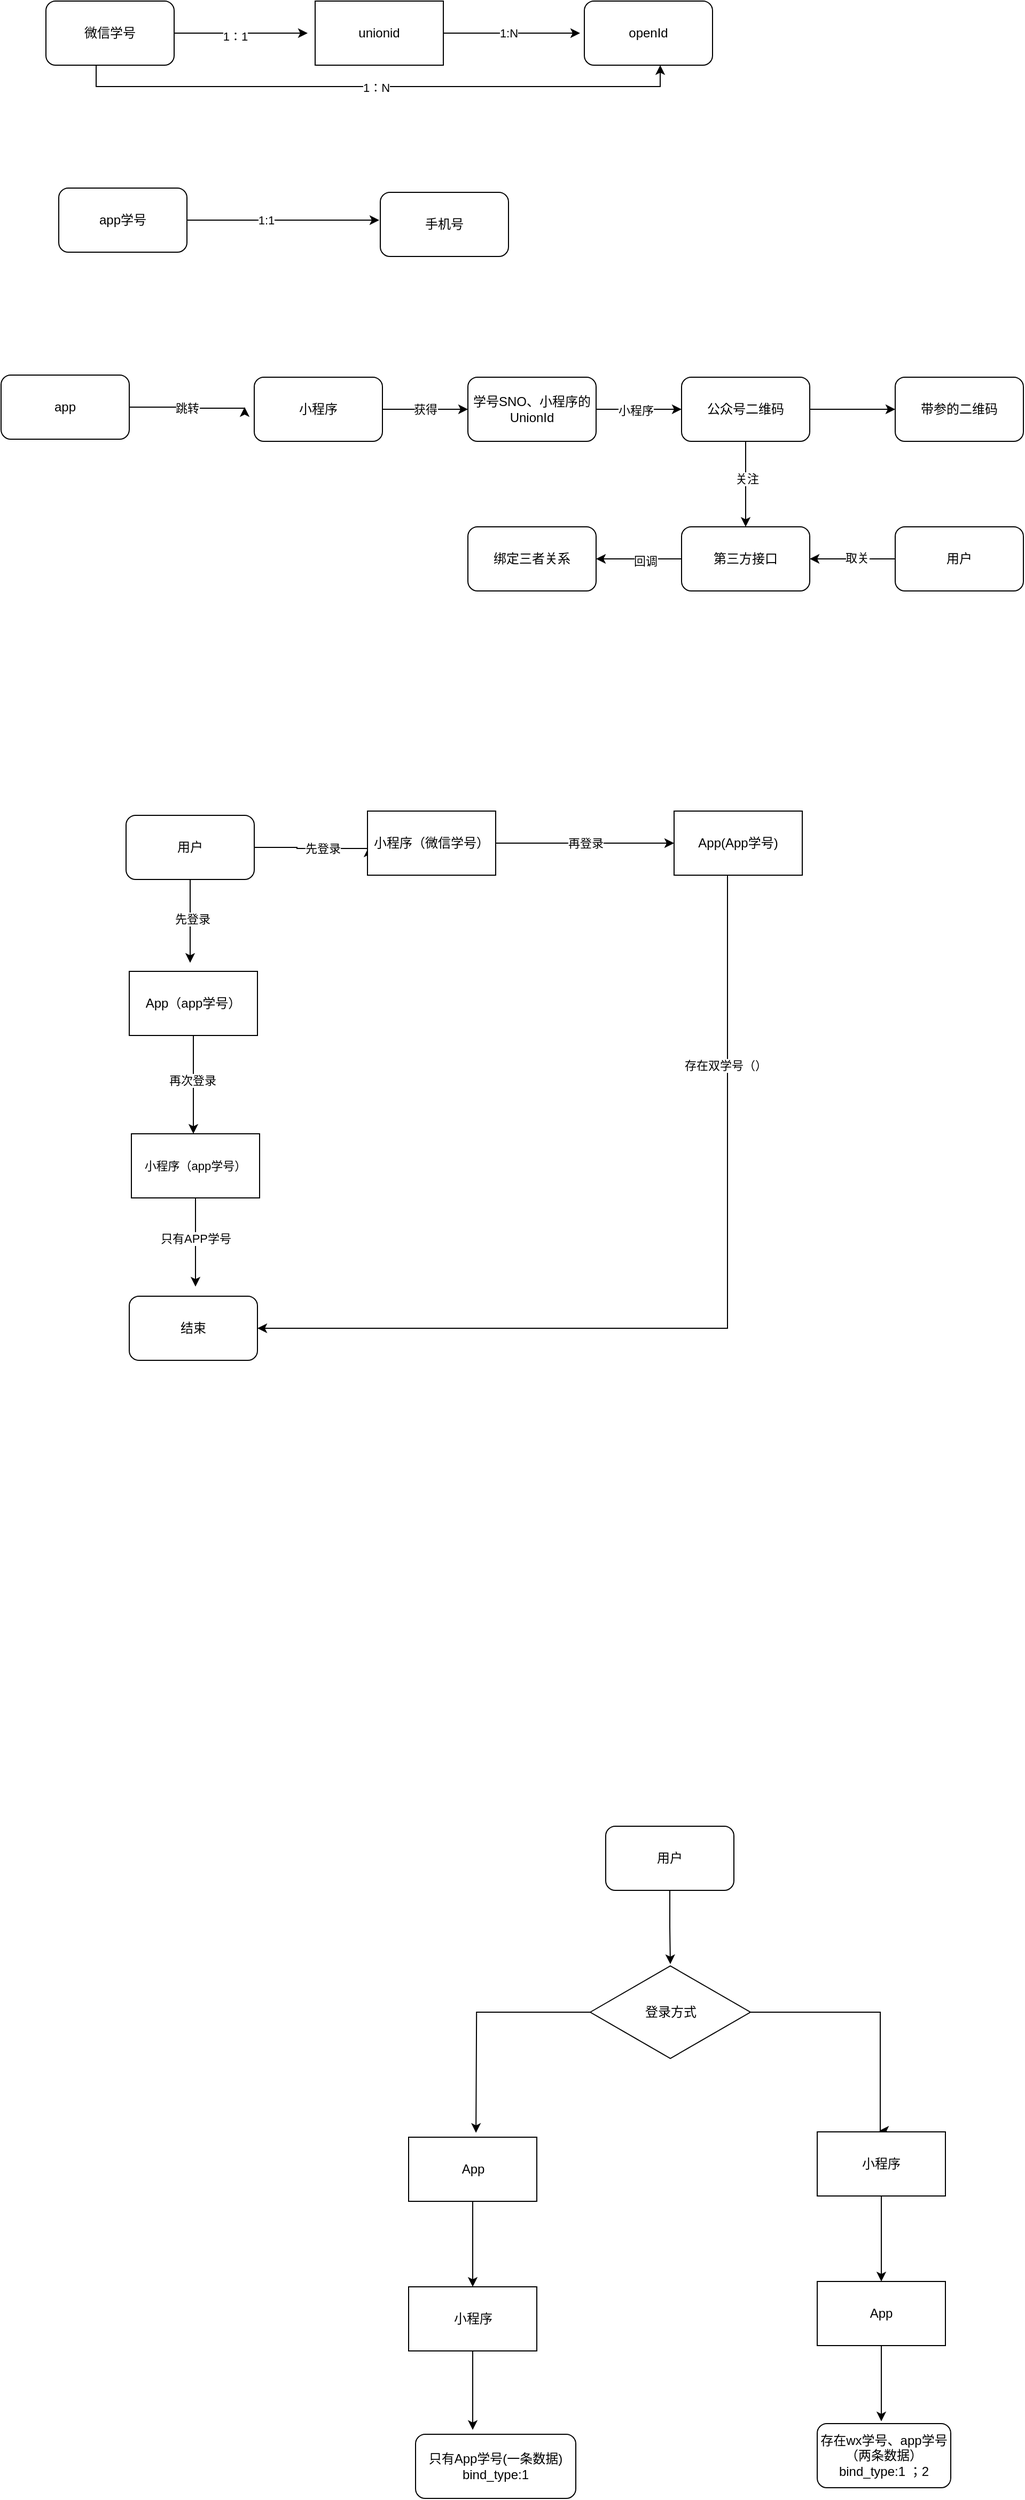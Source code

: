 <mxfile version="24.4.7" type="github">
  <diagram name="第 1 页" id="so2a-fZOwkQ3VGi0FD7v">
    <mxGraphModel dx="1114" dy="1093" grid="0" gridSize="10" guides="1" tooltips="1" connect="1" arrows="1" fold="1" page="0" pageScale="1" pageWidth="827" pageHeight="1169" math="0" shadow="0">
      <root>
        <mxCell id="0" />
        <mxCell id="1" parent="0" />
        <mxCell id="1Soqwje3NpvlHoM93TKd-3" value="跳转" style="edgeStyle=orthogonalEdgeStyle;rounded=0;orthogonalLoop=1;jettySize=auto;html=1;" edge="1" parent="1" source="1Soqwje3NpvlHoM93TKd-1">
          <mxGeometry relative="1" as="geometry">
            <mxPoint x="268" y="200" as="targetPoint" />
            <Array as="points">
              <mxPoint x="208" y="200" />
              <mxPoint x="208" y="201" />
            </Array>
          </mxGeometry>
        </mxCell>
        <mxCell id="1Soqwje3NpvlHoM93TKd-1" value="app" style="rounded=1;whiteSpace=wrap;html=1;" vertex="1" parent="1">
          <mxGeometry x="40" y="170" width="120" height="60" as="geometry" />
        </mxCell>
        <mxCell id="1Soqwje3NpvlHoM93TKd-5" value="获得" style="edgeStyle=orthogonalEdgeStyle;rounded=0;orthogonalLoop=1;jettySize=auto;html=1;" edge="1" parent="1" source="1Soqwje3NpvlHoM93TKd-2" target="1Soqwje3NpvlHoM93TKd-4">
          <mxGeometry relative="1" as="geometry" />
        </mxCell>
        <mxCell id="1Soqwje3NpvlHoM93TKd-2" value="小程序" style="rounded=1;whiteSpace=wrap;html=1;" vertex="1" parent="1">
          <mxGeometry x="277" y="172" width="120" height="60" as="geometry" />
        </mxCell>
        <mxCell id="1Soqwje3NpvlHoM93TKd-7" value="" style="edgeStyle=orthogonalEdgeStyle;rounded=0;orthogonalLoop=1;jettySize=auto;html=1;" edge="1" parent="1" source="1Soqwje3NpvlHoM93TKd-4" target="1Soqwje3NpvlHoM93TKd-6">
          <mxGeometry relative="1" as="geometry" />
        </mxCell>
        <mxCell id="1Soqwje3NpvlHoM93TKd-8" value="小程序" style="edgeLabel;html=1;align=center;verticalAlign=middle;resizable=0;points=[];" vertex="1" connectable="0" parent="1Soqwje3NpvlHoM93TKd-7">
          <mxGeometry x="-0.075" y="-1" relative="1" as="geometry">
            <mxPoint as="offset" />
          </mxGeometry>
        </mxCell>
        <mxCell id="1Soqwje3NpvlHoM93TKd-4" value="学号SNO、小程序的UnionId" style="whiteSpace=wrap;html=1;rounded=1;" vertex="1" parent="1">
          <mxGeometry x="477" y="172" width="120" height="60" as="geometry" />
        </mxCell>
        <mxCell id="1Soqwje3NpvlHoM93TKd-10" value="" style="edgeStyle=orthogonalEdgeStyle;rounded=0;orthogonalLoop=1;jettySize=auto;html=1;" edge="1" parent="1" source="1Soqwje3NpvlHoM93TKd-6" target="1Soqwje3NpvlHoM93TKd-9">
          <mxGeometry relative="1" as="geometry" />
        </mxCell>
        <mxCell id="1Soqwje3NpvlHoM93TKd-11" value="关注" style="edgeLabel;html=1;align=center;verticalAlign=middle;resizable=0;points=[];" vertex="1" connectable="0" parent="1Soqwje3NpvlHoM93TKd-10">
          <mxGeometry x="-0.125" y="1" relative="1" as="geometry">
            <mxPoint as="offset" />
          </mxGeometry>
        </mxCell>
        <mxCell id="1Soqwje3NpvlHoM93TKd-33" value="" style="edgeStyle=orthogonalEdgeStyle;rounded=0;orthogonalLoop=1;jettySize=auto;html=1;" edge="1" parent="1" source="1Soqwje3NpvlHoM93TKd-6" target="1Soqwje3NpvlHoM93TKd-32">
          <mxGeometry relative="1" as="geometry" />
        </mxCell>
        <mxCell id="1Soqwje3NpvlHoM93TKd-6" value="公众号二维码" style="whiteSpace=wrap;html=1;rounded=1;" vertex="1" parent="1">
          <mxGeometry x="677" y="172" width="120" height="60" as="geometry" />
        </mxCell>
        <mxCell id="1Soqwje3NpvlHoM93TKd-30" value="" style="edgeStyle=orthogonalEdgeStyle;rounded=0;orthogonalLoop=1;jettySize=auto;html=1;" edge="1" parent="1" source="1Soqwje3NpvlHoM93TKd-9" target="1Soqwje3NpvlHoM93TKd-29">
          <mxGeometry relative="1" as="geometry" />
        </mxCell>
        <mxCell id="1Soqwje3NpvlHoM93TKd-31" value="回调" style="edgeLabel;html=1;align=center;verticalAlign=middle;resizable=0;points=[];" vertex="1" connectable="0" parent="1Soqwje3NpvlHoM93TKd-30">
          <mxGeometry x="-0.15" y="2" relative="1" as="geometry">
            <mxPoint as="offset" />
          </mxGeometry>
        </mxCell>
        <mxCell id="1Soqwje3NpvlHoM93TKd-9" value="第三方接口" style="whiteSpace=wrap;html=1;rounded=1;" vertex="1" parent="1">
          <mxGeometry x="677" y="312" width="120" height="60" as="geometry" />
        </mxCell>
        <mxCell id="1Soqwje3NpvlHoM93TKd-15" style="edgeStyle=orthogonalEdgeStyle;rounded=0;orthogonalLoop=1;jettySize=auto;html=1;" edge="1" parent="1" source="1Soqwje3NpvlHoM93TKd-12">
          <mxGeometry relative="1" as="geometry">
            <mxPoint x="327" y="-150" as="targetPoint" />
          </mxGeometry>
        </mxCell>
        <mxCell id="1Soqwje3NpvlHoM93TKd-16" value="1：1" style="edgeLabel;html=1;align=center;verticalAlign=middle;resizable=0;points=[];" vertex="1" connectable="0" parent="1Soqwje3NpvlHoM93TKd-15">
          <mxGeometry x="-0.092" y="-3" relative="1" as="geometry">
            <mxPoint as="offset" />
          </mxGeometry>
        </mxCell>
        <mxCell id="1Soqwje3NpvlHoM93TKd-12" value="微信学号" style="rounded=1;whiteSpace=wrap;html=1;" vertex="1" parent="1">
          <mxGeometry x="82" y="-180" width="120" height="60" as="geometry" />
        </mxCell>
        <mxCell id="1Soqwje3NpvlHoM93TKd-17" style="edgeStyle=orthogonalEdgeStyle;rounded=0;orthogonalLoop=1;jettySize=auto;html=1;" edge="1" parent="1" source="1Soqwje3NpvlHoM93TKd-13">
          <mxGeometry relative="1" as="geometry">
            <mxPoint x="582" y="-150" as="targetPoint" />
          </mxGeometry>
        </mxCell>
        <mxCell id="1Soqwje3NpvlHoM93TKd-18" value="1:N" style="edgeLabel;html=1;align=center;verticalAlign=middle;resizable=0;points=[];" vertex="1" connectable="0" parent="1Soqwje3NpvlHoM93TKd-17">
          <mxGeometry x="-0.051" relative="1" as="geometry">
            <mxPoint as="offset" />
          </mxGeometry>
        </mxCell>
        <mxCell id="1Soqwje3NpvlHoM93TKd-13" value="unionid" style="rounded=0;whiteSpace=wrap;html=1;" vertex="1" parent="1">
          <mxGeometry x="334" y="-180" width="120" height="60" as="geometry" />
        </mxCell>
        <mxCell id="1Soqwje3NpvlHoM93TKd-14" value="openId" style="rounded=1;whiteSpace=wrap;html=1;" vertex="1" parent="1">
          <mxGeometry x="586" y="-180" width="120" height="60" as="geometry" />
        </mxCell>
        <mxCell id="1Soqwje3NpvlHoM93TKd-19" style="edgeStyle=orthogonalEdgeStyle;rounded=0;orthogonalLoop=1;jettySize=auto;html=1;entryX=0.592;entryY=1;entryDx=0;entryDy=0;entryPerimeter=0;" edge="1" parent="1" source="1Soqwje3NpvlHoM93TKd-12" target="1Soqwje3NpvlHoM93TKd-14">
          <mxGeometry relative="1" as="geometry">
            <Array as="points">
              <mxPoint x="129" y="-100" />
              <mxPoint x="657" y="-100" />
            </Array>
          </mxGeometry>
        </mxCell>
        <mxCell id="1Soqwje3NpvlHoM93TKd-20" value="1：N" style="edgeLabel;html=1;align=center;verticalAlign=middle;resizable=0;points=[];" vertex="1" connectable="0" parent="1Soqwje3NpvlHoM93TKd-19">
          <mxGeometry x="-0.007" y="-1" relative="1" as="geometry">
            <mxPoint as="offset" />
          </mxGeometry>
        </mxCell>
        <mxCell id="1Soqwje3NpvlHoM93TKd-22" style="edgeStyle=orthogonalEdgeStyle;rounded=0;orthogonalLoop=1;jettySize=auto;html=1;" edge="1" parent="1" source="1Soqwje3NpvlHoM93TKd-21">
          <mxGeometry relative="1" as="geometry">
            <mxPoint x="394" y="25" as="targetPoint" />
          </mxGeometry>
        </mxCell>
        <mxCell id="1Soqwje3NpvlHoM93TKd-24" value="1:1" style="edgeLabel;html=1;align=center;verticalAlign=middle;resizable=0;points=[];" vertex="1" connectable="0" parent="1Soqwje3NpvlHoM93TKd-22">
          <mxGeometry x="-0.18" relative="1" as="geometry">
            <mxPoint as="offset" />
          </mxGeometry>
        </mxCell>
        <mxCell id="1Soqwje3NpvlHoM93TKd-21" value="app学号" style="rounded=1;whiteSpace=wrap;html=1;" vertex="1" parent="1">
          <mxGeometry x="94" y="-5" width="120" height="60" as="geometry" />
        </mxCell>
        <mxCell id="1Soqwje3NpvlHoM93TKd-23" value="手机号" style="rounded=1;whiteSpace=wrap;html=1;" vertex="1" parent="1">
          <mxGeometry x="395" y="-1" width="120" height="60" as="geometry" />
        </mxCell>
        <mxCell id="1Soqwje3NpvlHoM93TKd-27" style="edgeStyle=orthogonalEdgeStyle;rounded=0;orthogonalLoop=1;jettySize=auto;html=1;entryX=1;entryY=0.5;entryDx=0;entryDy=0;" edge="1" parent="1" source="1Soqwje3NpvlHoM93TKd-25" target="1Soqwje3NpvlHoM93TKd-9">
          <mxGeometry relative="1" as="geometry" />
        </mxCell>
        <mxCell id="1Soqwje3NpvlHoM93TKd-28" value="取关" style="edgeLabel;html=1;align=center;verticalAlign=middle;resizable=0;points=[];" vertex="1" connectable="0" parent="1Soqwje3NpvlHoM93TKd-27">
          <mxGeometry x="-0.1" y="-1" relative="1" as="geometry">
            <mxPoint as="offset" />
          </mxGeometry>
        </mxCell>
        <mxCell id="1Soqwje3NpvlHoM93TKd-25" value="用户" style="whiteSpace=wrap;html=1;rounded=1;" vertex="1" parent="1">
          <mxGeometry x="877" y="312" width="120" height="60" as="geometry" />
        </mxCell>
        <mxCell id="1Soqwje3NpvlHoM93TKd-29" value="绑定三者关系" style="whiteSpace=wrap;html=1;rounded=1;" vertex="1" parent="1">
          <mxGeometry x="477" y="312" width="120" height="60" as="geometry" />
        </mxCell>
        <mxCell id="1Soqwje3NpvlHoM93TKd-32" value="带参的二维码" style="whiteSpace=wrap;html=1;rounded=1;" vertex="1" parent="1">
          <mxGeometry x="877" y="172" width="120" height="60" as="geometry" />
        </mxCell>
        <mxCell id="1Soqwje3NpvlHoM93TKd-37" style="edgeStyle=orthogonalEdgeStyle;rounded=0;orthogonalLoop=1;jettySize=auto;html=1;" edge="1" parent="1" source="1Soqwje3NpvlHoM93TKd-34">
          <mxGeometry relative="1" as="geometry">
            <mxPoint x="217" y="720" as="targetPoint" />
          </mxGeometry>
        </mxCell>
        <mxCell id="1Soqwje3NpvlHoM93TKd-38" value="先登录" style="edgeLabel;html=1;align=center;verticalAlign=middle;resizable=0;points=[];" vertex="1" connectable="0" parent="1Soqwje3NpvlHoM93TKd-37">
          <mxGeometry x="-0.057" y="2" relative="1" as="geometry">
            <mxPoint as="offset" />
          </mxGeometry>
        </mxCell>
        <mxCell id="1Soqwje3NpvlHoM93TKd-43" value="" style="edgeStyle=orthogonalEdgeStyle;rounded=0;orthogonalLoop=1;jettySize=auto;html=1;" edge="1" parent="1" source="1Soqwje3NpvlHoM93TKd-34">
          <mxGeometry relative="1" as="geometry">
            <mxPoint x="384" y="612" as="targetPoint" />
            <Array as="points">
              <mxPoint x="317" y="612" />
              <mxPoint x="317" y="613" />
            </Array>
          </mxGeometry>
        </mxCell>
        <mxCell id="1Soqwje3NpvlHoM93TKd-45" value="先登录" style="edgeLabel;html=1;align=center;verticalAlign=middle;resizable=0;points=[];" vertex="1" connectable="0" parent="1Soqwje3NpvlHoM93TKd-43">
          <mxGeometry x="0.18" relative="1" as="geometry">
            <mxPoint as="offset" />
          </mxGeometry>
        </mxCell>
        <mxCell id="1Soqwje3NpvlHoM93TKd-34" value="用户" style="rounded=1;whiteSpace=wrap;html=1;" vertex="1" parent="1">
          <mxGeometry x="157" y="582" width="120" height="60" as="geometry" />
        </mxCell>
        <mxCell id="1Soqwje3NpvlHoM93TKd-39" style="edgeStyle=orthogonalEdgeStyle;rounded=0;orthogonalLoop=1;jettySize=auto;html=1;" edge="1" parent="1" source="1Soqwje3NpvlHoM93TKd-35">
          <mxGeometry relative="1" as="geometry">
            <mxPoint x="220" y="880" as="targetPoint" />
          </mxGeometry>
        </mxCell>
        <mxCell id="1Soqwje3NpvlHoM93TKd-40" value="再次登录" style="edgeLabel;html=1;align=center;verticalAlign=middle;resizable=0;points=[];" vertex="1" connectable="0" parent="1Soqwje3NpvlHoM93TKd-39">
          <mxGeometry x="-0.092" y="-1" relative="1" as="geometry">
            <mxPoint as="offset" />
          </mxGeometry>
        </mxCell>
        <mxCell id="1Soqwje3NpvlHoM93TKd-35" value="App（app学号）" style="rounded=0;whiteSpace=wrap;html=1;" vertex="1" parent="1">
          <mxGeometry x="160" y="728" width="120" height="60" as="geometry" />
        </mxCell>
        <mxCell id="1Soqwje3NpvlHoM93TKd-48" style="edgeStyle=orthogonalEdgeStyle;rounded=0;orthogonalLoop=1;jettySize=auto;html=1;" edge="1" parent="1" source="1Soqwje3NpvlHoM93TKd-41">
          <mxGeometry relative="1" as="geometry">
            <mxPoint x="222" y="1023" as="targetPoint" />
          </mxGeometry>
        </mxCell>
        <mxCell id="1Soqwje3NpvlHoM93TKd-49" value="只有APP学号" style="edgeLabel;html=1;align=center;verticalAlign=middle;resizable=0;points=[];" vertex="1" connectable="0" parent="1Soqwje3NpvlHoM93TKd-48">
          <mxGeometry x="-0.09" relative="1" as="geometry">
            <mxPoint as="offset" />
          </mxGeometry>
        </mxCell>
        <mxCell id="1Soqwje3NpvlHoM93TKd-41" value="&lt;span style=&quot;font-size: 11px; text-wrap: nowrap; background-color: rgb(255, 255, 255);&quot;&gt;小程序（app学号）&lt;/span&gt;" style="rounded=0;whiteSpace=wrap;html=1;" vertex="1" parent="1">
          <mxGeometry x="162" y="880" width="120" height="60" as="geometry" />
        </mxCell>
        <mxCell id="1Soqwje3NpvlHoM93TKd-51" value="再登录" style="edgeStyle=orthogonalEdgeStyle;rounded=0;orthogonalLoop=1;jettySize=auto;html=1;" edge="1" parent="1" source="1Soqwje3NpvlHoM93TKd-44" target="1Soqwje3NpvlHoM93TKd-50">
          <mxGeometry relative="1" as="geometry" />
        </mxCell>
        <mxCell id="1Soqwje3NpvlHoM93TKd-44" value="小程序（微信学号）" style="rounded=0;whiteSpace=wrap;html=1;" vertex="1" parent="1">
          <mxGeometry x="383" y="578" width="120" height="60" as="geometry" />
        </mxCell>
        <mxCell id="1Soqwje3NpvlHoM93TKd-46" value="结束" style="rounded=1;whiteSpace=wrap;html=1;" vertex="1" parent="1">
          <mxGeometry x="160" y="1032" width="120" height="60" as="geometry" />
        </mxCell>
        <mxCell id="1Soqwje3NpvlHoM93TKd-52" style="edgeStyle=orthogonalEdgeStyle;rounded=0;orthogonalLoop=1;jettySize=auto;html=1;entryX=1;entryY=0.5;entryDx=0;entryDy=0;" edge="1" parent="1" source="1Soqwje3NpvlHoM93TKd-50" target="1Soqwje3NpvlHoM93TKd-46">
          <mxGeometry relative="1" as="geometry">
            <Array as="points">
              <mxPoint x="720" y="1062" />
            </Array>
          </mxGeometry>
        </mxCell>
        <mxCell id="1Soqwje3NpvlHoM93TKd-53" value="存在双学号（）" style="edgeLabel;html=1;align=center;verticalAlign=middle;resizable=0;points=[];" vertex="1" connectable="0" parent="1Soqwje3NpvlHoM93TKd-52">
          <mxGeometry x="-0.588" y="-2" relative="1" as="geometry">
            <mxPoint as="offset" />
          </mxGeometry>
        </mxCell>
        <mxCell id="1Soqwje3NpvlHoM93TKd-50" value="App(App学号)" style="whiteSpace=wrap;html=1;rounded=0;" vertex="1" parent="1">
          <mxGeometry x="670" y="578" width="120" height="60" as="geometry" />
        </mxCell>
        <mxCell id="1Soqwje3NpvlHoM93TKd-56" style="edgeStyle=orthogonalEdgeStyle;rounded=0;orthogonalLoop=1;jettySize=auto;html=1;" edge="1" parent="1" source="1Soqwje3NpvlHoM93TKd-57" target="1Soqwje3NpvlHoM93TKd-60">
          <mxGeometry relative="1" as="geometry" />
        </mxCell>
        <mxCell id="1Soqwje3NpvlHoM93TKd-57" value="用户" style="rounded=1;whiteSpace=wrap;html=1;" vertex="1" parent="1">
          <mxGeometry x="606" y="1528" width="120" height="60" as="geometry" />
        </mxCell>
        <mxCell id="1Soqwje3NpvlHoM93TKd-58" style="edgeStyle=orthogonalEdgeStyle;rounded=0;orthogonalLoop=1;jettySize=auto;html=1;" edge="1" parent="1" source="1Soqwje3NpvlHoM93TKd-60">
          <mxGeometry relative="1" as="geometry">
            <mxPoint x="484.559" y="1814.894" as="targetPoint" />
          </mxGeometry>
        </mxCell>
        <mxCell id="1Soqwje3NpvlHoM93TKd-59" style="edgeStyle=orthogonalEdgeStyle;rounded=0;orthogonalLoop=1;jettySize=auto;html=1;entryX=0.75;entryY=0;entryDx=0;entryDy=0;" edge="1" parent="1" source="1Soqwje3NpvlHoM93TKd-60">
          <mxGeometry relative="1" as="geometry">
            <mxPoint x="862" y="1813" as="targetPoint" />
            <Array as="points">
              <mxPoint x="863" y="1702" />
            </Array>
          </mxGeometry>
        </mxCell>
        <mxCell id="1Soqwje3NpvlHoM93TKd-60" value="登录方式" style="html=1;whiteSpace=wrap;aspect=fixed;shape=isoRectangle;" vertex="1" parent="1">
          <mxGeometry x="591.5" y="1657" width="150" height="90" as="geometry" />
        </mxCell>
        <mxCell id="1Soqwje3NpvlHoM93TKd-64" value="" style="edgeStyle=orthogonalEdgeStyle;rounded=0;orthogonalLoop=1;jettySize=auto;html=1;" edge="1" parent="1" source="1Soqwje3NpvlHoM93TKd-61" target="1Soqwje3NpvlHoM93TKd-63">
          <mxGeometry relative="1" as="geometry" />
        </mxCell>
        <mxCell id="1Soqwje3NpvlHoM93TKd-61" value="App" style="rounded=0;whiteSpace=wrap;html=1;" vertex="1" parent="1">
          <mxGeometry x="421.5" y="1819" width="120" height="60" as="geometry" />
        </mxCell>
        <mxCell id="1Soqwje3NpvlHoM93TKd-68" value="" style="edgeStyle=orthogonalEdgeStyle;rounded=0;orthogonalLoop=1;jettySize=auto;html=1;" edge="1" parent="1" source="1Soqwje3NpvlHoM93TKd-62" target="1Soqwje3NpvlHoM93TKd-67">
          <mxGeometry relative="1" as="geometry" />
        </mxCell>
        <mxCell id="1Soqwje3NpvlHoM93TKd-62" value="小程序" style="rounded=0;whiteSpace=wrap;html=1;" vertex="1" parent="1">
          <mxGeometry x="804" y="1814" width="120" height="60" as="geometry" />
        </mxCell>
        <mxCell id="1Soqwje3NpvlHoM93TKd-66" style="edgeStyle=orthogonalEdgeStyle;rounded=0;orthogonalLoop=1;jettySize=auto;html=1;" edge="1" parent="1" source="1Soqwje3NpvlHoM93TKd-63">
          <mxGeometry relative="1" as="geometry">
            <mxPoint x="481.5" y="2092.894" as="targetPoint" />
          </mxGeometry>
        </mxCell>
        <mxCell id="1Soqwje3NpvlHoM93TKd-63" value="小程序" style="whiteSpace=wrap;html=1;rounded=0;" vertex="1" parent="1">
          <mxGeometry x="421.5" y="1959" width="120" height="60" as="geometry" />
        </mxCell>
        <mxCell id="1Soqwje3NpvlHoM93TKd-65" value="只有App学号(一条数据)&lt;div&gt;bind_type:1&lt;/div&gt;" style="rounded=1;whiteSpace=wrap;html=1;" vertex="1" parent="1">
          <mxGeometry x="428" y="2097" width="150" height="60" as="geometry" />
        </mxCell>
        <mxCell id="1Soqwje3NpvlHoM93TKd-70" style="edgeStyle=orthogonalEdgeStyle;rounded=0;orthogonalLoop=1;jettySize=auto;html=1;" edge="1" parent="1" source="1Soqwje3NpvlHoM93TKd-67">
          <mxGeometry relative="1" as="geometry">
            <mxPoint x="864" y="2084.894" as="targetPoint" />
          </mxGeometry>
        </mxCell>
        <mxCell id="1Soqwje3NpvlHoM93TKd-67" value="App" style="whiteSpace=wrap;html=1;rounded=0;" vertex="1" parent="1">
          <mxGeometry x="804" y="1954" width="120" height="60" as="geometry" />
        </mxCell>
        <mxCell id="1Soqwje3NpvlHoM93TKd-69" value="存在wx学号、app学号&lt;br&gt;（两条数据）&lt;br&gt;bind_type:1 ；2" style="rounded=1;whiteSpace=wrap;html=1;" vertex="1" parent="1">
          <mxGeometry x="804" y="2087" width="125" height="60" as="geometry" />
        </mxCell>
      </root>
    </mxGraphModel>
  </diagram>
</mxfile>
